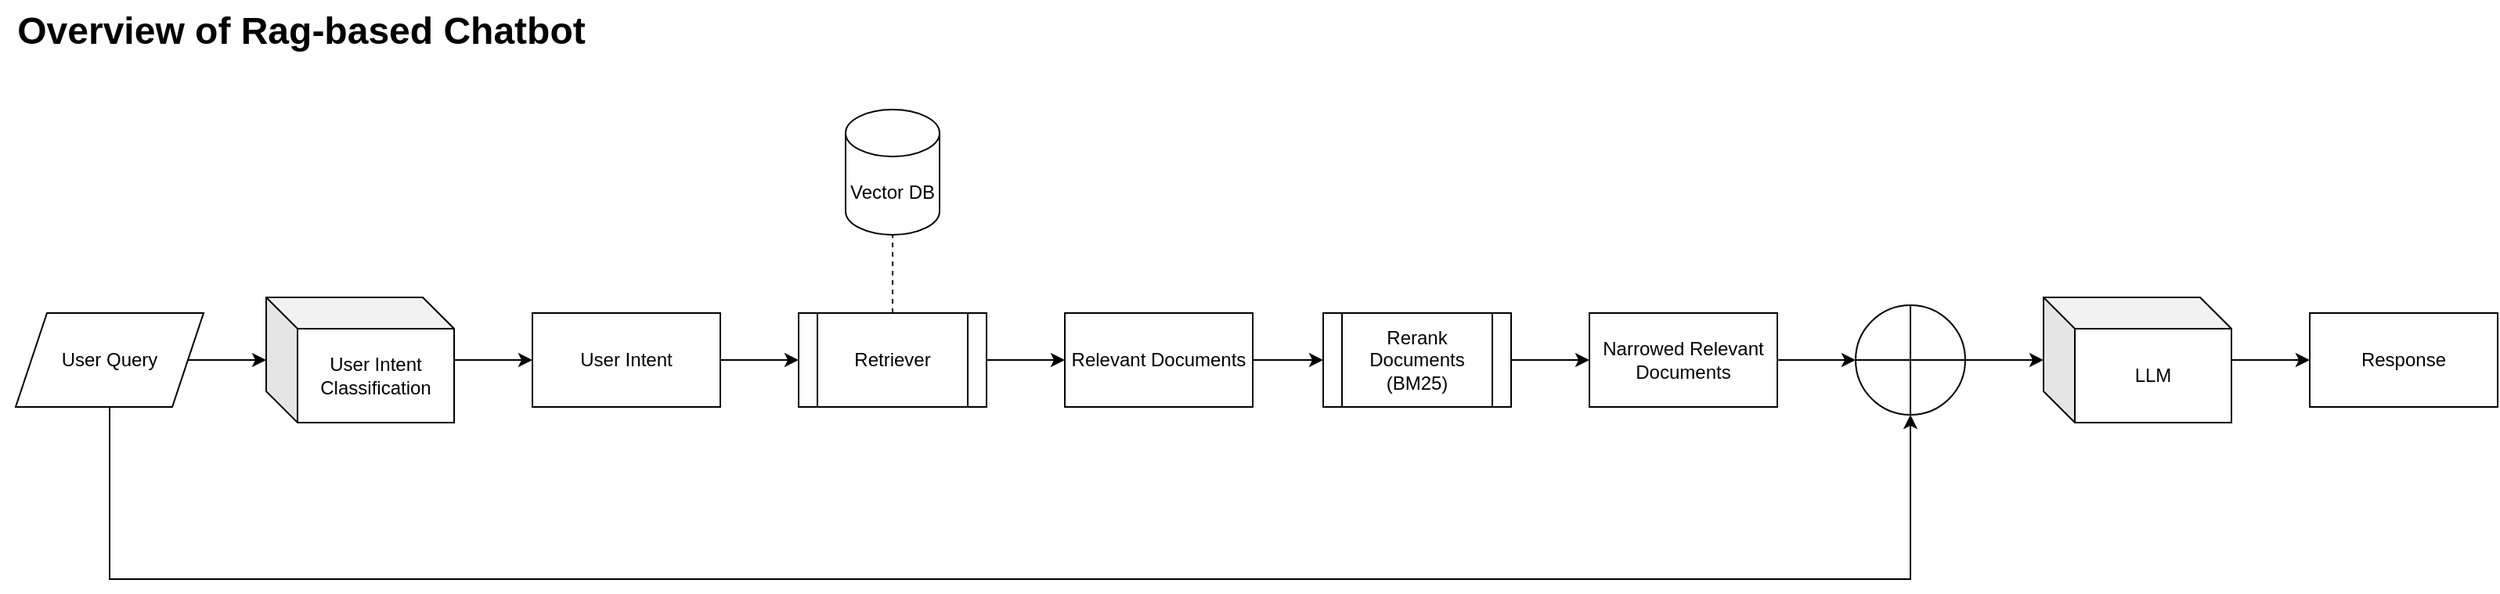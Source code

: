 <mxfile>
    <diagram name="Overview" id="8gMy8sZW0JhGkMTSzFIM">
        <mxGraphModel dx="884" dy="809" grid="1" gridSize="10" guides="1" tooltips="1" connect="1" arrows="1" fold="1" page="1" pageScale="1" pageWidth="850" pageHeight="1100" math="0" shadow="0">
            <root>
                <mxCell id="0"/>
                <mxCell id="1" parent="0"/>
                <mxCell id="FsvgCmDUhO971994IPeM-8" value="" style="edgeStyle=orthogonalEdgeStyle;rounded=0;orthogonalLoop=1;jettySize=auto;html=1;" parent="1" source="FsvgCmDUhO971994IPeM-1" target="FsvgCmDUhO971994IPeM-7" edge="1">
                    <mxGeometry relative="1" as="geometry"/>
                </mxCell>
                <mxCell id="FsvgCmDUhO971994IPeM-1" value="User Intent" style="rounded=0;whiteSpace=wrap;html=1;" parent="1" vertex="1">
                    <mxGeometry x="365" y="340" width="120" height="60" as="geometry"/>
                </mxCell>
                <mxCell id="3" value="" style="edgeStyle=none;html=1;" parent="1" source="FsvgCmDUhO971994IPeM-2" target="2" edge="1">
                    <mxGeometry relative="1" as="geometry"/>
                </mxCell>
                <mxCell id="FsvgCmDUhO971994IPeM-2" value="User Query" style="shape=parallelogram;perimeter=parallelogramPerimeter;whiteSpace=wrap;html=1;fixedSize=1;" parent="1" vertex="1">
                    <mxGeometry x="35" y="340" width="120" height="60" as="geometry"/>
                </mxCell>
                <mxCell id="FsvgCmDUhO971994IPeM-6" value="Overview of Rag-based Chatbot" style="text;html=1;align=center;verticalAlign=middle;whiteSpace=wrap;rounded=0;fontSize=24;fontStyle=1" parent="1" vertex="1">
                    <mxGeometry x="25" y="140" width="385" height="40" as="geometry"/>
                </mxCell>
                <mxCell id="FsvgCmDUhO971994IPeM-10" value="" style="edgeStyle=orthogonalEdgeStyle;rounded=0;orthogonalLoop=1;jettySize=auto;html=1;endArrow=none;endFill=0;dashed=1;" parent="1" source="FsvgCmDUhO971994IPeM-7" target="FsvgCmDUhO971994IPeM-9" edge="1">
                    <mxGeometry relative="1" as="geometry"/>
                </mxCell>
                <mxCell id="FsvgCmDUhO971994IPeM-12" value="" style="edgeStyle=orthogonalEdgeStyle;rounded=0;orthogonalLoop=1;jettySize=auto;html=1;" parent="1" source="FsvgCmDUhO971994IPeM-7" target="FsvgCmDUhO971994IPeM-11" edge="1">
                    <mxGeometry relative="1" as="geometry"/>
                </mxCell>
                <mxCell id="FsvgCmDUhO971994IPeM-7" value="Retriever" style="shape=process;whiteSpace=wrap;html=1;backgroundOutline=1;" parent="1" vertex="1">
                    <mxGeometry x="535" y="340" width="120" height="60" as="geometry"/>
                </mxCell>
                <mxCell id="FsvgCmDUhO971994IPeM-9" value="Vector DB" style="shape=cylinder3;whiteSpace=wrap;html=1;boundedLbl=1;backgroundOutline=1;size=15;" parent="1" vertex="1">
                    <mxGeometry x="565" y="210" width="60" height="80" as="geometry"/>
                </mxCell>
                <mxCell id="10" value="" style="edgeStyle=none;html=1;" edge="1" parent="1" source="FsvgCmDUhO971994IPeM-11" target="9">
                    <mxGeometry relative="1" as="geometry"/>
                </mxCell>
                <mxCell id="FsvgCmDUhO971994IPeM-11" value="Relevant Documents" style="rounded=0;whiteSpace=wrap;html=1;" parent="1" vertex="1">
                    <mxGeometry x="705" y="340" width="120" height="60" as="geometry"/>
                </mxCell>
                <mxCell id="4" value="" style="edgeStyle=none;html=1;" parent="1" source="2" target="FsvgCmDUhO971994IPeM-1" edge="1">
                    <mxGeometry relative="1" as="geometry"/>
                </mxCell>
                <mxCell id="2" value="User Intent Classification" style="shape=cube;whiteSpace=wrap;html=1;boundedLbl=1;backgroundOutline=1;darkOpacity=0.05;darkOpacity2=0.1;" parent="1" vertex="1">
                    <mxGeometry x="195" y="330" width="120" height="80" as="geometry"/>
                </mxCell>
                <mxCell id="12" value="" style="edgeStyle=none;html=1;" edge="1" parent="1" source="9" target="11">
                    <mxGeometry relative="1" as="geometry"/>
                </mxCell>
                <mxCell id="9" value="Rerank Documents (BM25)" style="shape=process;whiteSpace=wrap;html=1;backgroundOutline=1;" vertex="1" parent="1">
                    <mxGeometry x="870" y="340" width="120" height="60" as="geometry"/>
                </mxCell>
                <mxCell id="14" value="" style="edgeStyle=none;html=1;" edge="1" parent="1" source="11" target="13">
                    <mxGeometry relative="1" as="geometry"/>
                </mxCell>
                <mxCell id="11" value="Narrowed Relevant Documents" style="rounded=0;whiteSpace=wrap;html=1;" vertex="1" parent="1">
                    <mxGeometry x="1040" y="340" width="120" height="60" as="geometry"/>
                </mxCell>
                <mxCell id="17" value="" style="edgeStyle=none;html=1;" edge="1" parent="1" source="13" target="16">
                    <mxGeometry relative="1" as="geometry"/>
                </mxCell>
                <mxCell id="13" value="" style="verticalLabelPosition=bottom;verticalAlign=top;html=1;shape=mxgraph.flowchart.summing_function;" vertex="1" parent="1">
                    <mxGeometry x="1210" y="335" width="70" height="70" as="geometry"/>
                </mxCell>
                <mxCell id="15" style="edgeStyle=none;html=1;entryX=0.5;entryY=1;entryDx=0;entryDy=0;entryPerimeter=0;rounded=0;curved=0;" edge="1" parent="1" source="FsvgCmDUhO971994IPeM-2" target="13">
                    <mxGeometry relative="1" as="geometry">
                        <Array as="points">
                            <mxPoint x="95" y="510"/>
                            <mxPoint x="430" y="510"/>
                            <mxPoint x="900" y="510"/>
                            <mxPoint x="1245" y="510"/>
                        </Array>
                    </mxGeometry>
                </mxCell>
                <mxCell id="19" value="" style="edgeStyle=none;html=1;" edge="1" parent="1" source="16" target="18">
                    <mxGeometry relative="1" as="geometry"/>
                </mxCell>
                <mxCell id="16" value="LLM" style="shape=cube;whiteSpace=wrap;html=1;boundedLbl=1;backgroundOutline=1;darkOpacity=0.05;darkOpacity2=0.1;" vertex="1" parent="1">
                    <mxGeometry x="1330" y="330" width="120" height="80" as="geometry"/>
                </mxCell>
                <mxCell id="18" value="Response" style="rounded=0;whiteSpace=wrap;html=1;" vertex="1" parent="1">
                    <mxGeometry x="1500" y="340" width="120" height="60" as="geometry"/>
                </mxCell>
            </root>
        </mxGraphModel>
    </diagram>
    <diagram id="6JlraqUtAJYwR874fT2K" name="User Intent Classification">
        <mxGraphModel dx="894" dy="908" grid="1" gridSize="10" guides="1" tooltips="1" connect="1" arrows="1" fold="1" page="1" pageScale="1" pageWidth="850" pageHeight="1100" math="0" shadow="0">
            <root>
                <mxCell id="0"/>
                <mxCell id="1" parent="0"/>
                <mxCell id="zQzjHfLXQbghwU_lqm5g-10" style="edgeStyle=none;html=1;entryX=0.5;entryY=1;entryDx=0;entryDy=0;rounded=0;curved=1;" edge="1" parent="1" source="crOhnGwYCN_B-G1lrLSt-1" target="73xYT71OfJ9kRX5CTpWz-3">
                    <mxGeometry relative="1" as="geometry"/>
                </mxCell>
                <mxCell id="crOhnGwYCN_B-G1lrLSt-1" value="Query and Intent" style="rounded=0;whiteSpace=wrap;html=1;" vertex="1" parent="1">
                    <mxGeometry x="130" y="450" width="120" height="60" as="geometry"/>
                </mxCell>
                <mxCell id="zQzjHfLXQbghwU_lqm5g-12" style="edgeStyle=none;html=1;entryX=0;entryY=0;entryDx=0;entryDy=0;exitX=0.75;exitY=1;exitDx=0;exitDy=0;" edge="1" parent="1" source="73xYT71OfJ9kRX5CTpWz-1" target="73xYT71OfJ9kRX5CTpWz-4">
                    <mxGeometry relative="1" as="geometry"/>
                </mxCell>
                <mxCell id="73xYT71OfJ9kRX5CTpWz-1" value="TF-IDF" style="shape=process;whiteSpace=wrap;html=1;backgroundOutline=1;" vertex="1" parent="1">
                    <mxGeometry x="330" y="230" width="120" height="60" as="geometry"/>
                </mxCell>
                <mxCell id="zQzjHfLXQbghwU_lqm5g-9" style="edgeStyle=none;html=1;entryX=0.25;entryY=1;entryDx=0;entryDy=0;rounded=0;curved=1;" edge="1" parent="1" source="73xYT71OfJ9kRX5CTpWz-3" target="73xYT71OfJ9kRX5CTpWz-1">
                    <mxGeometry relative="1" as="geometry"/>
                </mxCell>
                <mxCell id="73xYT71OfJ9kRX5CTpWz-3" value="Clean Query" style="shape=process;whiteSpace=wrap;html=1;backgroundOutline=1;" vertex="1" parent="1">
                    <mxGeometry x="160" y="320" width="120" height="60" as="geometry"/>
                </mxCell>
                <mxCell id="zQzjHfLXQbghwU_lqm5g-7" value="" style="edgeStyle=none;html=1;exitX=0.5;exitY=1;exitDx=0;exitDy=0;entryX=0.5;entryY=0;entryDx=0;entryDy=0;" edge="1" parent="1" source="73xYT71OfJ9kRX5CTpWz-4" target="73xYT71OfJ9kRX5CTpWz-5">
                    <mxGeometry relative="1" as="geometry"/>
                </mxCell>
                <mxCell id="73xYT71OfJ9kRX5CTpWz-4" value="Logistic Regression" style="shape=process;whiteSpace=wrap;html=1;backgroundOutline=1;" vertex="1" parent="1">
                    <mxGeometry x="500" y="330" width="120" height="60" as="geometry"/>
                </mxCell>
                <mxCell id="zQzjHfLXQbghwU_lqm5g-6" style="edgeStyle=none;html=1;entryX=1;entryY=0.5;entryDx=0;entryDy=0;" edge="1" parent="1" source="73xYT71OfJ9kRX5CTpWz-5" target="73xYT71OfJ9kRX5CTpWz-6">
                    <mxGeometry relative="1" as="geometry"/>
                </mxCell>
                <mxCell id="73xYT71OfJ9kRX5CTpWz-5" value="Evaluate" style="rounded=0;whiteSpace=wrap;html=1;" vertex="1" parent="1">
                    <mxGeometry x="530" y="460" width="120" height="60" as="geometry"/>
                </mxCell>
                <mxCell id="zQzjHfLXQbghwU_lqm5g-2" value="" style="edgeStyle=none;html=1;" edge="1" parent="1" source="73xYT71OfJ9kRX5CTpWz-6" target="zQzjHfLXQbghwU_lqm5g-1">
                    <mxGeometry relative="1" as="geometry"/>
                </mxCell>
                <mxCell id="zQzjHfLXQbghwU_lqm5g-3" value="yes" style="edgeLabel;html=1;align=center;verticalAlign=middle;resizable=0;points=[];" vertex="1" connectable="0" parent="zQzjHfLXQbghwU_lqm5g-2">
                    <mxGeometry x="-0.05" y="3" relative="1" as="geometry">
                        <mxPoint as="offset"/>
                    </mxGeometry>
                </mxCell>
                <mxCell id="zQzjHfLXQbghwU_lqm5g-4" value="" style="edgeStyle=none;html=1;" edge="1" parent="1" source="73xYT71OfJ9kRX5CTpWz-6" target="73xYT71OfJ9kRX5CTpWz-9">
                    <mxGeometry relative="1" as="geometry"/>
                </mxCell>
                <mxCell id="zQzjHfLXQbghwU_lqm5g-5" value="no" style="edgeLabel;html=1;align=center;verticalAlign=middle;resizable=0;points=[];" vertex="1" connectable="0" parent="zQzjHfLXQbghwU_lqm5g-4">
                    <mxGeometry x="0.154" y="-1" relative="1" as="geometry">
                        <mxPoint as="offset"/>
                    </mxGeometry>
                </mxCell>
                <mxCell id="73xYT71OfJ9kRX5CTpWz-6" value="better?" style="rhombus;whiteSpace=wrap;html=1;" vertex="1" parent="1">
                    <mxGeometry x="440" y="580" width="80" height="80" as="geometry"/>
                </mxCell>
                <mxCell id="zQzjHfLXQbghwU_lqm5g-11" style="edgeStyle=none;html=1;entryX=0.5;entryY=1;entryDx=0;entryDy=0;rounded=0;curved=1;" edge="1" parent="1" source="73xYT71OfJ9kRX5CTpWz-9" target="crOhnGwYCN_B-G1lrLSt-1">
                    <mxGeometry relative="1" as="geometry"/>
                </mxCell>
                <mxCell id="73xYT71OfJ9kRX5CTpWz-9" value="Add more data" style="rounded=0;whiteSpace=wrap;html=1;" vertex="1" parent="1">
                    <mxGeometry x="240" y="590" width="120" height="60" as="geometry"/>
                </mxCell>
                <mxCell id="zQzjHfLXQbghwU_lqm5g-1" value="User Intent Classification" style="shape=cube;whiteSpace=wrap;html=1;boundedLbl=1;backgroundOutline=1;darkOpacity=0.05;darkOpacity2=0.1;" vertex="1" parent="1">
                    <mxGeometry x="420" y="740" width="120" height="80" as="geometry"/>
                </mxCell>
            </root>
        </mxGraphModel>
    </diagram>
</mxfile>